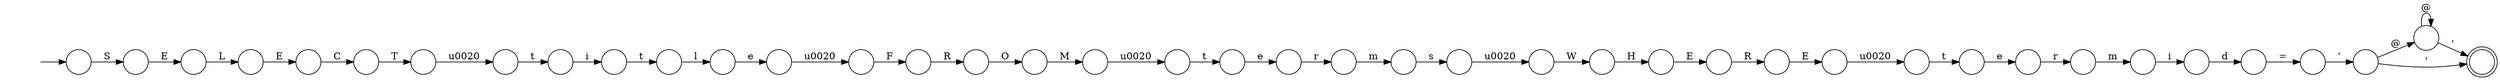 digraph Automaton {
  rankdir = LR;
  0 [shape=circle,label=""];
  0 -> 35 [label="t"]
  1 [shape=circle,label=""];
  1 -> 15 [label="'"]
  2 [shape=circle,label=""];
  2 -> 3 [label="t"]
  3 [shape=circle,label=""];
  3 -> 25 [label="l"]
  4 [shape=circle,label=""];
  4 -> 19 [label="i"]
  5 [shape=circle,label=""];
  5 -> 9 [label="F"]
  6 [shape=circle,label=""];
  6 -> 40 [label="r"]
  7 [shape=circle,label=""];
  7 -> 5 [label="\u0020"]
  8 [shape=circle,label=""];
  8 -> 38 [label="T"]
  9 [shape=circle,label=""];
  9 -> 12 [label="R"]
  10 [shape=circle,label=""];
  10 -> 2 [label="i"]
  11 [shape=circle,label=""];
  11 -> 18 [label="r"]
  12 [shape=circle,label=""];
  12 -> 34 [label="O"]
  13 [shape=circle,label=""];
  13 -> 0 [label="\u0020"]
  14 [shape=circle,label=""];
  14 -> 33 [label="W"]
  15 [shape=circle,label=""];
  15 -> 16 [label="@"]
  15 -> 39 [label="'"]
  16 [shape=circle,label=""];
  16 -> 16 [label="@"]
  16 -> 39 [label="'"]
  17 [shape=circle,label=""];
  17 -> 23 [label="\u0020"]
  18 [shape=circle,label=""];
  18 -> 4 [label="m"]
  19 [shape=circle,label=""];
  19 -> 20 [label="d"]
  20 [shape=circle,label=""];
  20 -> 1 [label="="]
  21 [shape=circle,label=""];
  21 -> 10 [label="t"]
  22 [shape=circle,label=""];
  22 -> 26 [label="E"]
  23 [shape=circle,label=""];
  23 -> 24 [label="t"]
  24 [shape=circle,label=""];
  24 -> 11 [label="e"]
  25 [shape=circle,label=""];
  25 -> 7 [label="e"]
  26 [shape=circle,label=""];
  26 -> 37 [label="L"]
  27 [shape=circle,label=""];
  initial [shape=plaintext,label=""];
  initial -> 27
  27 -> 22 [label="S"]
  28 [shape=circle,label=""];
  28 -> 36 [label="s"]
  29 [shape=circle,label=""];
  29 -> 31 [label="R"]
  30 [shape=circle,label=""];
  30 -> 8 [label="C"]
  31 [shape=circle,label=""];
  31 -> 17 [label="E"]
  32 [shape=circle,label=""];
  32 -> 29 [label="E"]
  33 [shape=circle,label=""];
  33 -> 32 [label="H"]
  34 [shape=circle,label=""];
  34 -> 13 [label="M"]
  35 [shape=circle,label=""];
  35 -> 6 [label="e"]
  36 [shape=circle,label=""];
  36 -> 14 [label="\u0020"]
  37 [shape=circle,label=""];
  37 -> 30 [label="E"]
  38 [shape=circle,label=""];
  38 -> 21 [label="\u0020"]
  39 [shape=doublecircle,label=""];
  40 [shape=circle,label=""];
  40 -> 28 [label="m"]
}
